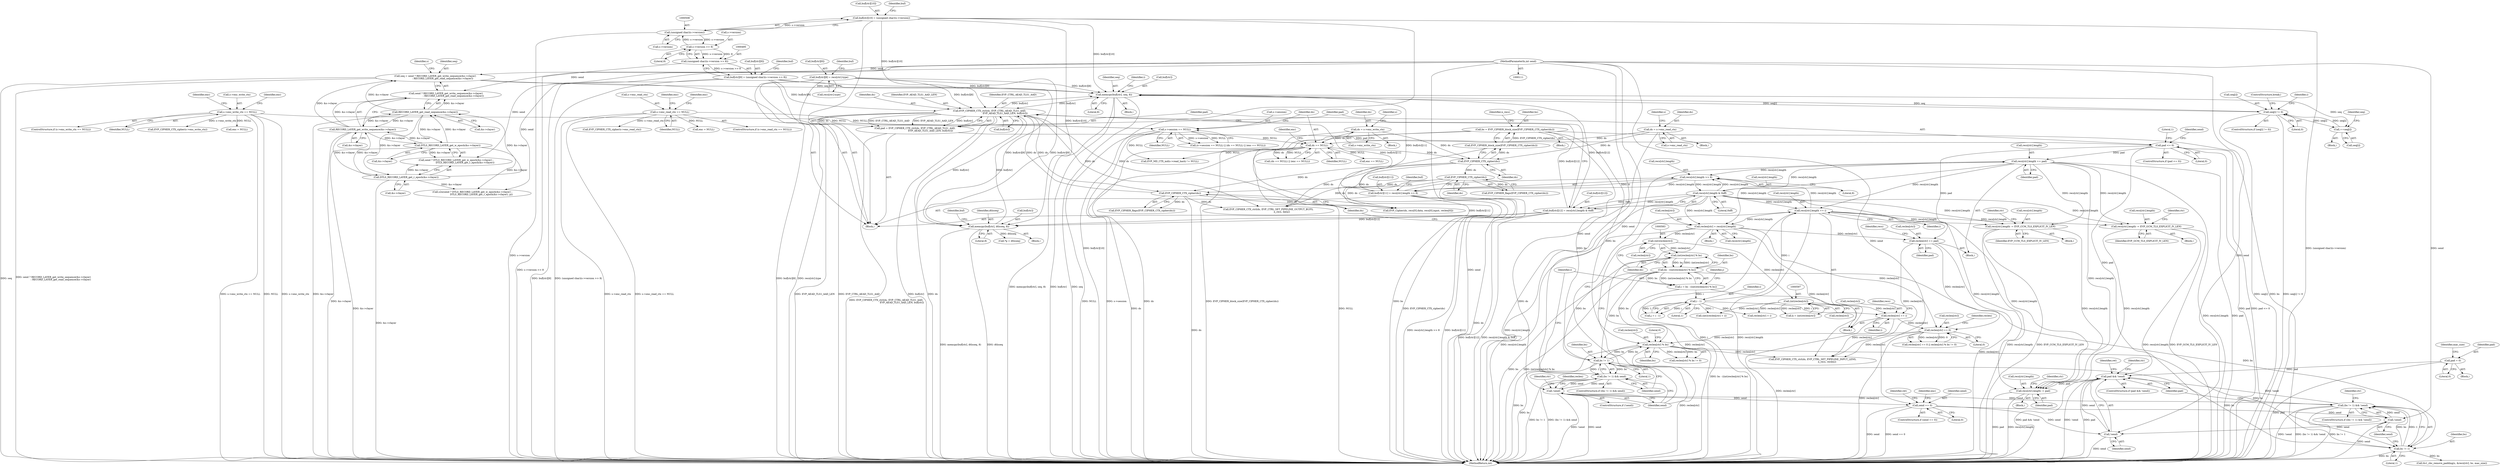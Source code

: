 digraph "0_openssl_4ad93618d26a3ea23d36ad5498ff4f59eff3a4d2_2@array" {
"1000925" [label="(Call,recs[ctr].length -= pad)"];
"1000910" [label="(Call,pad && !send)"];
"1000129" [label="(Call,pad = 0)"];
"1000548" [label="(Call,pad <= 0)"];
"1000538" [label="(Call,pad = EVP_CIPHER_CTX_ctrl(ds, EVP_CTRL_AEAD_TLS1_AAD,\n                                          EVP_AEAD_TLS1_AAD_LEN, buf[ctr]))"];
"1000540" [label="(Call,EVP_CIPHER_CTX_ctrl(ds, EVP_CTRL_AEAD_TLS1_AAD,\n                                          EVP_AEAD_TLS1_AAD_LEN, buf[ctr]))"];
"1000393" [label="(Call,EVP_CIPHER_CTX_cipher(ds))"];
"1000350" [label="(Call,EVP_CIPHER_CTX_cipher(ds))"];
"1000298" [label="(Call,ds == NULL)"];
"1000159" [label="(Call,ds = s->enc_write_ctx)"];
"1000269" [label="(Call,ds = s->enc_read_ctx)"];
"1000292" [label="(Call,s->session == NULL)"];
"1000165" [label="(Call,s->enc_write_ctx == NULL)"];
"1000275" [label="(Call,s->enc_read_ctx == NULL)"];
"1000361" [label="(Call,EVP_CIPHER_CTX_cipher(ds))"];
"1000512" [label="(Call,buf[ctr][11] = recs[ctr].length >> 8)"];
"1000518" [label="(Call,recs[ctr].length >> 8)"];
"1000562" [label="(Call,recs[ctr].length += pad)"];
"1000531" [label="(Call,recs[ctr].length & 0xff)"];
"1000626" [label="(Call,recs[ctr].length += i)"];
"1000590" [label="(Call,i - 1)"];
"1000577" [label="(Call,i = bs - ((int)reclen[ctr] % bs))"];
"1000579" [label="(Call,bs - ((int)reclen[ctr] % bs))"];
"1000581" [label="(Call,(int)reclen[ctr] % bs)"];
"1000582" [label="(Call,(int)reclen[ctr])"];
"1000381" [label="(Call,reclen[ctr] = recs[ctr].length)"];
"1000572" [label="(Call,bs != 1)"];
"1000347" [label="(Call,bs = EVP_CIPHER_block_size(EVP_CIPHER_CTX_cipher(ds)))"];
"1000349" [label="(Call,EVP_CIPHER_block_size(EVP_CIPHER_CTX_cipher(ds)))"];
"1000645" [label="(Call,reclen[ctr] % bs)"];
"1000639" [label="(Call,reclen[ctr] == 0)"];
"1000621" [label="(Call,reclen[ctr] += i)"];
"1000596" [label="(Call,(int)reclen[ctr])"];
"1000557" [label="(Call,reclen[ctr] += pad)"];
"1000501" [label="(Call,buf[ctr][10] = (unsigned char)(s->version))"];
"1000507" [label="(Call,(unsigned char)(s->version))"];
"1000496" [label="(Call,s->version >> 8)"];
"1000525" [label="(Call,buf[ctr][12] = recs[ctr].length & 0xff)"];
"1000450" [label="(Call,memcpy(buf[ctr], seq, 8))"];
"1000488" [label="(Call,buf[ctr][9] = (unsigned char)(s->version >> 8))"];
"1000494" [label="(Call,(unsigned char)(s->version >> 8))"];
"1000477" [label="(Call,buf[ctr][8] = recs[ctr].type)"];
"1000471" [label="(Call,seq[i] != 0)"];
"1000466" [label="(Call,++seq[i])"];
"1000398" [label="(Call,seq = send ? RECORD_LAYER_get_write_sequence(&s->rlayer)\n                    : RECORD_LAYER_get_read_sequence(&s->rlayer))"];
"1000115" [label="(MethodParameterIn,int send)"];
"1000402" [label="(Call,RECORD_LAYER_get_write_sequence(&s->rlayer))"];
"1000407" [label="(Call,RECORD_LAYER_get_read_sequence(&s->rlayer))"];
"1000424" [label="(Call,DTLS_RECORD_LAYER_get_w_epoch(&s->rlayer))"];
"1000429" [label="(Call,DTLS_RECORD_LAYER_get_r_epoch(&s->rlayer))"];
"1000442" [label="(Call,memcpy(buf[ctr], dtlsseq, 8))"];
"1000912" [label="(Call,!send)"];
"1000766" [label="(Call,send == 0)"];
"1000634" [label="(Call,!send)"];
"1000571" [label="(Call,(bs != 1) && send)"];
"1000870" [label="(Call,!send)"];
"1000866" [label="(Call,(bs != 1) && !send)"];
"1000867" [label="(Call,bs != 1)"];
"1000838" [label="(Call,recs[ctr].length -= EVP_CCM_TLS_EXPLICIT_IV_LEN)"];
"1000800" [label="(Call,recs[ctr].length -= EVP_GCM_TLS_EXPLICIT_IV_LEN)"];
"1000866" [label="(Call,(bs != 1) && !send)"];
"1000568" [label="(Identifier,pad)"];
"1000494" [label="(Call,(unsigned char)(s->version >> 8))"];
"1000297" [label="(Call,(ds == NULL) || (enc == NULL))"];
"1000911" [label="(Identifier,pad)"];
"1000839" [label="(Call,recs[ctr].length)"];
"1000647" [label="(Identifier,reclen)"];
"1000488" [label="(Call,buf[ctr][9] = (unsigned char)(s->version >> 8))"];
"1000349" [label="(Call,EVP_CIPHER_block_size(EVP_CIPHER_CTX_cipher(ds)))"];
"1000931" [label="(Identifier,pad)"];
"1000633" [label="(ControlStructure,if (!send))"];
"1000540" [label="(Call,EVP_CIPHER_CTX_ctrl(ds, EVP_CTRL_AEAD_TLS1_AAD,\n                                          EVP_AEAD_TLS1_AAD_LEN, buf[ctr]))"];
"1000587" [label="(Identifier,bs)"];
"1000177" [label="(Identifier,enc)"];
"1000575" [label="(Identifier,send)"];
"1000115" [label="(MethodParameterIn,int send)"];
"1000524" [label="(Literal,8)"];
"1000135" [label="(Identifier,mac_size)"];
"1000509" [label="(Call,s->version)"];
"1000398" [label="(Call,seq = send ? RECORD_LAYER_get_write_sequence(&s->rlayer)\n                    : RECORD_LAYER_get_read_sequence(&s->rlayer))"];
"1000502" [label="(Call,buf[ctr][10])"];
"1000449" [label="(Block,)"];
"1000876" [label="(Identifier,ctr)"];
"1000348" [label="(Identifier,bs)"];
"1000596" [label="(Call,(int)reclen[ctr])"];
"1000354" [label="(Identifier,n_recs)"];
"1000806" [label="(Identifier,EVP_GCM_TLS_EXPLICIT_IV_LEN)"];
"1000549" [label="(Identifier,pad)"];
"1000823" [label="(Block,)"];
"1000556" [label="(Block,)"];
"1000131" [label="(Literal,0)"];
"1000496" [label="(Call,s->version >> 8)"];
"1000838" [label="(Call,recs[ctr].length -= EVP_CCM_TLS_EXPLICIT_IV_LEN)"];
"1000557" [label="(Call,reclen[ctr] += pad)"];
"1000925" [label="(Call,recs[ctr].length -= pad)"];
"1000293" [label="(Call,s->session)"];
"1000382" [label="(Call,reclen[ctr])"];
"1000421" [label="(Call,s2n(send ? DTLS_RECORD_LAYER_get_w_epoch(&s->rlayer) :\n                        DTLS_RECORD_LAYER_get_r_epoch(&s->rlayer), p))"];
"1000645" [label="(Call,reclen[ctr] % bs)"];
"1000867" [label="(Call,bs != 1)"];
"1000472" [label="(Call,seq[i])"];
"1000467" [label="(Call,seq[i])"];
"1000515" [label="(Identifier,buf)"];
"1000489" [label="(Call,buf[ctr][9])"];
"1000277" [label="(Identifier,s)"];
"1000800" [label="(Call,recs[ctr].length -= EVP_GCM_TLS_EXPLICIT_IV_LEN)"];
"1000626" [label="(Call,recs[ctr].length += i)"];
"1000286" [label="(Call,EVP_CIPHER_CTX_cipher(s->enc_read_ctx))"];
"1000402" [label="(Call,RECORD_LAYER_get_write_sequence(&s->rlayer))"];
"1000159" [label="(Call,ds = s->enc_write_ctx)"];
"1000443" [label="(Call,buf[ctr])"];
"1000639" [label="(Call,reclen[ctr] == 0)"];
"1000161" [label="(Call,s->enc_write_ctx)"];
"1000572" [label="(Call,bs != 1)"];
"1000400" [label="(Call,send ? RECORD_LAYER_get_write_sequence(&s->rlayer)\n                    : RECORD_LAYER_get_read_sequence(&s->rlayer))"];
"1000649" [label="(Identifier,bs)"];
"1000643" [label="(Literal,0)"];
"1000425" [label="(Call,&s->rlayer)"];
"1000178" [label="(Call,EVP_CIPHER_CTX_cipher(s->enc_write_ctx))"];
"1000629" [label="(Identifier,recs)"];
"1000392" [label="(Call,EVP_CIPHER_flags(EVP_CIPHER_CTX_cipher(ds)))"];
"1000869" [label="(Literal,1)"];
"1000632" [label="(Identifier,i)"];
"1000719" [label="(Call,EVP_CIPHER_CTX_ctrl(ds, EVP_CTRL_SET_PIPELINE_INPUT_LENS,\n                                       n_recs, reclen))"];
"1000422" [label="(Call,send ? DTLS_RECORD_LAYER_get_w_epoch(&s->rlayer) :\n                        DTLS_RECORD_LAYER_get_r_epoch(&s->rlayer))"];
"1000644" [label="(Call,reclen[ctr] % bs != 0)"];
"1000451" [label="(Call,buf[ctr])"];
"1000385" [label="(Call,recs[ctr].length)"];
"1000768" [label="(Literal,0)"];
"1000912" [label="(Call,!send)"];
"1000926" [label="(Call,recs[ctr].length)"];
"1000592" [label="(Literal,1)"];
"1000886" [label="(Call,tls1_cbc_remove_padding(s, &recs[ctr], bs, mac_size))"];
"1000801" [label="(Call,recs[ctr].length)"];
"1000473" [label="(Identifier,seq)"];
"1000512" [label="(Call,buf[ctr][11] = recs[ctr].length >> 8)"];
"1000471" [label="(Call,seq[i] != 0)"];
"1000580" [label="(Identifier,bs)"];
"1000394" [label="(Identifier,ds)"];
"1000292" [label="(Call,s->session == NULL)"];
"1000528" [label="(Identifier,buf)"];
"1000491" [label="(Identifier,buf)"];
"1000477" [label="(Call,buf[ctr][8] = recs[ctr].type)"];
"1000539" [label="(Identifier,pad)"];
"1000269" [label="(Call,ds = s->enc_read_ctx)"];
"1000454" [label="(Identifier,seq)"];
"1000635" [label="(Identifier,send)"];
"1000497" [label="(Call,s->version)"];
"1000251" [label="(Block,)"];
"1000350" [label="(Call,EVP_CIPHER_CTX_cipher(ds))"];
"1000302" [label="(Identifier,enc)"];
"1000160" [label="(Identifier,ds)"];
"1000166" [label="(Call,s->enc_write_ctx)"];
"1000360" [label="(Call,EVP_CIPHER_flags(EVP_CIPHER_CTX_cipher(ds)))"];
"1000129" [label="(Call,pad = 0)"];
"1000396" [label="(Block,)"];
"1000518" [label="(Call,recs[ctr].length >> 8)"];
"1000573" [label="(Identifier,bs)"];
"1000500" [label="(Literal,8)"];
"1000167" [label="(Identifier,s)"];
"1000933" [label="(Identifier,ret)"];
"1000868" [label="(Identifier,bs)"];
"1000634" [label="(Call,!send)"];
"1000130" [label="(Identifier,pad)"];
"1000870" [label="(Call,!send)"];
"1000501" [label="(Call,buf[ctr][10] = (unsigned char)(s->version))"];
"1000170" [label="(Call,enc = NULL)"];
"1000913" [label="(Identifier,send)"];
"1000300" [label="(Identifier,NULL)"];
"1000579" [label="(Call,bs - ((int)reclen[ctr] % bs))"];
"1000538" [label="(Call,pad = EVP_CIPHER_CTX_ctrl(ds, EVP_CTRL_AEAD_TLS1_AAD,\n                                          EVP_AEAD_TLS1_AAD_LEN, buf[ctr]))"];
"1000291" [label="(Call,(s->session == NULL) || (ds == NULL) || (enc == NULL))"];
"1000455" [label="(Literal,8)"];
"1000483" [label="(Call,recs[ctr].type)"];
"1000447" [label="(Literal,8)"];
"1000598" [label="(Call,reclen[ctr])"];
"1000361" [label="(Call,EVP_CIPHER_CTX_cipher(ds))"];
"1000638" [label="(Call,reclen[ctr] == 0 || reclen[ctr] % bs != 0)"];
"1000591" [label="(Identifier,i)"];
"1000275" [label="(Call,s->enc_read_ctx == NULL)"];
"1000767" [label="(Identifier,send)"];
"1000765" [label="(ControlStructure,if (send == 0))"];
"1000362" [label="(Identifier,ds)"];
"1000846" [label="(Identifier,ret)"];
"1000577" [label="(Call,i = bs - ((int)reclen[ctr] % bs))"];
"1000347" [label="(Call,bs = EVP_CIPHER_block_size(EVP_CIPHER_CTX_cipher(ds)))"];
"1000399" [label="(Identifier,seq)"];
"1000531" [label="(Call,recs[ctr].length & 0xff)"];
"1000917" [label="(Identifier,ctr)"];
"1000424" [label="(Call,DTLS_RECORD_LAYER_get_w_epoch(&s->rlayer))"];
"1000279" [label="(Identifier,NULL)"];
"1000547" [label="(ControlStructure,if (pad <= 0))"];
"1000561" [label="(Identifier,pad)"];
"1000563" [label="(Call,recs[ctr].length)"];
"1000381" [label="(Call,reclen[ctr] = recs[ctr].length)"];
"1000923" [label="(Identifier,ctr)"];
"1000627" [label="(Call,recs[ctr].length)"];
"1000418" [label="(Call,*p = dtlsseq)"];
"1000785" [label="(Block,)"];
"1000570" [label="(ControlStructure,if ((bs != 1) && send))"];
"1000582" [label="(Call,(int)reclen[ctr])"];
"1000281" [label="(Identifier,enc)"];
"1000476" [label="(ControlStructure,break;)"];
"1000555" [label="(Identifier,send)"];
"1000594" [label="(Call,k = (int)reclen[ctr])"];
"1000407" [label="(Call,RECORD_LAYER_get_read_sequence(&s->rlayer))"];
"1000442" [label="(Call,memcpy(buf[ctr], dtlsseq, 8))"];
"1000548" [label="(Call,pad <= 0)"];
"1000276" [label="(Call,s->enc_read_ctx)"];
"1000301" [label="(Call,enc == NULL)"];
"1000565" [label="(Identifier,recs)"];
"1000734" [label="(Call,EVP_Cipher(ds, recs[0].data, recs[0].input, reclen[0]))"];
"1000393" [label="(Call,EVP_CIPHER_CTX_cipher(ds))"];
"1000646" [label="(Call,reclen[ctr])"];
"1000558" [label="(Call,reclen[ctr])"];
"1000164" [label="(ControlStructure,if (s->enc_write_ctx == NULL))"];
"1000605" [label="(Call,reclen[ctr] + i)"];
"1000844" [label="(Identifier,EVP_CCM_TLS_EXPLICIT_IV_LEN)"];
"1000480" [label="(Identifier,buf)"];
"1000299" [label="(Identifier,ds)"];
"1000578" [label="(Identifier,i)"];
"1000403" [label="(Call,&s->rlayer)"];
"1000526" [label="(Call,buf[ctr][12])"];
"1000576" [label="(Block,)"];
"1000298" [label="(Call,ds == NULL)"];
"1000475" [label="(Literal,0)"];
"1000541" [label="(Identifier,ds)"];
"1000910" [label="(Call,pad && !send)"];
"1000465" [label="(Block,)"];
"1000766" [label="(Call,send == 0)"];
"1000588" [label="(Call,j = i - 1)"];
"1000603" [label="(Call,(int)(reclen[ctr] + i))"];
"1000543" [label="(Identifier,EVP_AEAD_TLS1_AAD_LEN)"];
"1000408" [label="(Call,&s->rlayer)"];
"1000430" [label="(Call,&s->rlayer)"];
"1000296" [label="(Identifier,NULL)"];
"1000450" [label="(Call,memcpy(buf[ctr], seq, 8))"];
"1000271" [label="(Call,s->enc_read_ctx)"];
"1000924" [label="(Block,)"];
"1000513" [label="(Call,buf[ctr][11])"];
"1000532" [label="(Call,recs[ctr].length)"];
"1000169" [label="(Identifier,NULL)"];
"1000466" [label="(Call,++seq[i])"];
"1000621" [label="(Call,reclen[ctr] += i)"];
"1000641" [label="(Identifier,reclen)"];
"1000525" [label="(Call,buf[ctr][12] = recs[ctr].length & 0xff)"];
"1000458" [label="(Identifier,i)"];
"1000446" [label="(Identifier,dtlsseq)"];
"1000346" [label="(Block,)"];
"1000429" [label="(Call,DTLS_RECORD_LAYER_get_r_epoch(&s->rlayer))"];
"1000871" [label="(Identifier,send)"];
"1000784" [label="(Identifier,ctr)"];
"1000280" [label="(Call,enc = NULL)"];
"1000574" [label="(Literal,1)"];
"1000379" [label="(Identifier,ctr)"];
"1000553" [label="(Literal,1)"];
"1000550" [label="(Literal,0)"];
"1000544" [label="(Call,buf[ctr])"];
"1000116" [label="(Block,)"];
"1000171" [label="(Identifier,enc)"];
"1000581" [label="(Call,(int)reclen[ctr] % bs)"];
"1000519" [label="(Call,recs[ctr].length)"];
"1000584" [label="(Call,reclen[ctr])"];
"1000853" [label="(Call,EVP_MD_CTX_md(s->read_hash) != NULL)"];
"1000270" [label="(Identifier,ds)"];
"1000650" [label="(Literal,0)"];
"1000507" [label="(Call,(unsigned char)(s->version))"];
"1000934" [label="(MethodReturn,int)"];
"1000640" [label="(Call,reclen[ctr])"];
"1000589" [label="(Identifier,j)"];
"1000504" [label="(Identifier,buf)"];
"1000141" [label="(Block,)"];
"1000351" [label="(Identifier,ds)"];
"1000773" [label="(Identifier,enc)"];
"1000542" [label="(Identifier,EVP_CTRL_AEAD_TLS1_AAD)"];
"1000622" [label="(Call,reclen[ctr])"];
"1000562" [label="(Call,recs[ctr].length += pad)"];
"1000470" [label="(ControlStructure,if (seq[i] != 0))"];
"1000822" [label="(Identifier,ctr)"];
"1000909" [label="(ControlStructure,if (pad && !send))"];
"1000464" [label="(Identifier,i)"];
"1000380" [label="(Block,)"];
"1000478" [label="(Call,buf[ctr][8])"];
"1000571" [label="(Call,(bs != 1) && send)"];
"1000625" [label="(Identifier,i)"];
"1000680" [label="(Call,EVP_CIPHER_CTX_ctrl(ds, EVP_CTRL_SET_PIPELINE_OUTPUT_BUFS,\n                                    n_recs, data))"];
"1000865" [label="(ControlStructure,if ((bs != 1) && !send))"];
"1000285" [label="(Identifier,enc)"];
"1000165" [label="(Call,s->enc_write_ctx == NULL)"];
"1000415" [label="(Block,)"];
"1000537" [label="(Literal,0xff)"];
"1000590" [label="(Call,i - 1)"];
"1000274" [label="(ControlStructure,if (s->enc_read_ctx == NULL))"];
"1000414" [label="(Identifier,s)"];
"1000925" -> "1000924"  [label="AST: "];
"1000925" -> "1000931"  [label="CFG: "];
"1000926" -> "1000925"  [label="AST: "];
"1000931" -> "1000925"  [label="AST: "];
"1000923" -> "1000925"  [label="CFG: "];
"1000925" -> "1000934"  [label="DDG: recs[ctr].length"];
"1000925" -> "1000934"  [label="DDG: pad"];
"1000910" -> "1000925"  [label="DDG: pad"];
"1000562" -> "1000925"  [label="DDG: recs[ctr].length"];
"1000626" -> "1000925"  [label="DDG: recs[ctr].length"];
"1000531" -> "1000925"  [label="DDG: recs[ctr].length"];
"1000838" -> "1000925"  [label="DDG: recs[ctr].length"];
"1000800" -> "1000925"  [label="DDG: recs[ctr].length"];
"1000910" -> "1000909"  [label="AST: "];
"1000910" -> "1000911"  [label="CFG: "];
"1000910" -> "1000912"  [label="CFG: "];
"1000911" -> "1000910"  [label="AST: "];
"1000912" -> "1000910"  [label="AST: "];
"1000917" -> "1000910"  [label="CFG: "];
"1000933" -> "1000910"  [label="CFG: "];
"1000910" -> "1000934"  [label="DDG: pad"];
"1000910" -> "1000934"  [label="DDG: pad && !send"];
"1000910" -> "1000934"  [label="DDG: !send"];
"1000129" -> "1000910"  [label="DDG: pad"];
"1000548" -> "1000910"  [label="DDG: pad"];
"1000912" -> "1000910"  [label="DDG: send"];
"1000866" -> "1000910"  [label="DDG: !send"];
"1000129" -> "1000116"  [label="AST: "];
"1000129" -> "1000131"  [label="CFG: "];
"1000130" -> "1000129"  [label="AST: "];
"1000131" -> "1000129"  [label="AST: "];
"1000135" -> "1000129"  [label="CFG: "];
"1000129" -> "1000934"  [label="DDG: pad"];
"1000548" -> "1000547"  [label="AST: "];
"1000548" -> "1000550"  [label="CFG: "];
"1000549" -> "1000548"  [label="AST: "];
"1000550" -> "1000548"  [label="AST: "];
"1000553" -> "1000548"  [label="CFG: "];
"1000555" -> "1000548"  [label="CFG: "];
"1000548" -> "1000934"  [label="DDG: pad <= 0"];
"1000548" -> "1000934"  [label="DDG: pad"];
"1000538" -> "1000548"  [label="DDG: pad"];
"1000548" -> "1000557"  [label="DDG: pad"];
"1000548" -> "1000562"  [label="DDG: pad"];
"1000538" -> "1000396"  [label="AST: "];
"1000538" -> "1000540"  [label="CFG: "];
"1000539" -> "1000538"  [label="AST: "];
"1000540" -> "1000538"  [label="AST: "];
"1000549" -> "1000538"  [label="CFG: "];
"1000538" -> "1000934"  [label="DDG: EVP_CIPHER_CTX_ctrl(ds, EVP_CTRL_AEAD_TLS1_AAD,\n                                          EVP_AEAD_TLS1_AAD_LEN, buf[ctr])"];
"1000540" -> "1000538"  [label="DDG: ds"];
"1000540" -> "1000538"  [label="DDG: EVP_CTRL_AEAD_TLS1_AAD"];
"1000540" -> "1000538"  [label="DDG: EVP_AEAD_TLS1_AAD_LEN"];
"1000540" -> "1000538"  [label="DDG: buf[ctr]"];
"1000540" -> "1000544"  [label="CFG: "];
"1000541" -> "1000540"  [label="AST: "];
"1000542" -> "1000540"  [label="AST: "];
"1000543" -> "1000540"  [label="AST: "];
"1000544" -> "1000540"  [label="AST: "];
"1000540" -> "1000934"  [label="DDG: EVP_CTRL_AEAD_TLS1_AAD"];
"1000540" -> "1000934"  [label="DDG: EVP_AEAD_TLS1_AAD_LEN"];
"1000540" -> "1000934"  [label="DDG: buf[ctr]"];
"1000540" -> "1000934"  [label="DDG: ds"];
"1000540" -> "1000393"  [label="DDG: ds"];
"1000540" -> "1000442"  [label="DDG: buf[ctr]"];
"1000540" -> "1000450"  [label="DDG: buf[ctr]"];
"1000393" -> "1000540"  [label="DDG: ds"];
"1000512" -> "1000540"  [label="DDG: buf[ctr][11]"];
"1000501" -> "1000540"  [label="DDG: buf[ctr][10]"];
"1000525" -> "1000540"  [label="DDG: buf[ctr][12]"];
"1000450" -> "1000540"  [label="DDG: buf[ctr]"];
"1000477" -> "1000540"  [label="DDG: buf[ctr][8]"];
"1000442" -> "1000540"  [label="DDG: buf[ctr]"];
"1000488" -> "1000540"  [label="DDG: buf[ctr][9]"];
"1000540" -> "1000680"  [label="DDG: ds"];
"1000540" -> "1000734"  [label="DDG: ds"];
"1000393" -> "1000392"  [label="AST: "];
"1000393" -> "1000394"  [label="CFG: "];
"1000394" -> "1000393"  [label="AST: "];
"1000392" -> "1000393"  [label="CFG: "];
"1000393" -> "1000934"  [label="DDG: ds"];
"1000393" -> "1000392"  [label="DDG: ds"];
"1000350" -> "1000393"  [label="DDG: ds"];
"1000361" -> "1000393"  [label="DDG: ds"];
"1000393" -> "1000680"  [label="DDG: ds"];
"1000393" -> "1000734"  [label="DDG: ds"];
"1000350" -> "1000349"  [label="AST: "];
"1000350" -> "1000351"  [label="CFG: "];
"1000351" -> "1000350"  [label="AST: "];
"1000349" -> "1000350"  [label="CFG: "];
"1000350" -> "1000349"  [label="DDG: ds"];
"1000298" -> "1000350"  [label="DDG: ds"];
"1000159" -> "1000350"  [label="DDG: ds"];
"1000269" -> "1000350"  [label="DDG: ds"];
"1000350" -> "1000361"  [label="DDG: ds"];
"1000350" -> "1000680"  [label="DDG: ds"];
"1000350" -> "1000734"  [label="DDG: ds"];
"1000298" -> "1000297"  [label="AST: "];
"1000298" -> "1000300"  [label="CFG: "];
"1000299" -> "1000298"  [label="AST: "];
"1000300" -> "1000298"  [label="AST: "];
"1000302" -> "1000298"  [label="CFG: "];
"1000297" -> "1000298"  [label="CFG: "];
"1000298" -> "1000934"  [label="DDG: ds"];
"1000298" -> "1000934"  [label="DDG: NULL"];
"1000298" -> "1000297"  [label="DDG: ds"];
"1000298" -> "1000297"  [label="DDG: NULL"];
"1000159" -> "1000298"  [label="DDG: ds"];
"1000269" -> "1000298"  [label="DDG: ds"];
"1000292" -> "1000298"  [label="DDG: NULL"];
"1000298" -> "1000301"  [label="DDG: NULL"];
"1000298" -> "1000853"  [label="DDG: NULL"];
"1000159" -> "1000141"  [label="AST: "];
"1000159" -> "1000161"  [label="CFG: "];
"1000160" -> "1000159"  [label="AST: "];
"1000161" -> "1000159"  [label="AST: "];
"1000167" -> "1000159"  [label="CFG: "];
"1000159" -> "1000934"  [label="DDG: ds"];
"1000269" -> "1000251"  [label="AST: "];
"1000269" -> "1000271"  [label="CFG: "];
"1000270" -> "1000269"  [label="AST: "];
"1000271" -> "1000269"  [label="AST: "];
"1000277" -> "1000269"  [label="CFG: "];
"1000269" -> "1000934"  [label="DDG: ds"];
"1000292" -> "1000291"  [label="AST: "];
"1000292" -> "1000296"  [label="CFG: "];
"1000293" -> "1000292"  [label="AST: "];
"1000296" -> "1000292"  [label="AST: "];
"1000299" -> "1000292"  [label="CFG: "];
"1000291" -> "1000292"  [label="CFG: "];
"1000292" -> "1000934"  [label="DDG: s->session"];
"1000292" -> "1000934"  [label="DDG: NULL"];
"1000292" -> "1000291"  [label="DDG: s->session"];
"1000292" -> "1000291"  [label="DDG: NULL"];
"1000165" -> "1000292"  [label="DDG: NULL"];
"1000275" -> "1000292"  [label="DDG: NULL"];
"1000292" -> "1000853"  [label="DDG: NULL"];
"1000165" -> "1000164"  [label="AST: "];
"1000165" -> "1000169"  [label="CFG: "];
"1000166" -> "1000165"  [label="AST: "];
"1000169" -> "1000165"  [label="AST: "];
"1000171" -> "1000165"  [label="CFG: "];
"1000177" -> "1000165"  [label="CFG: "];
"1000165" -> "1000934"  [label="DDG: NULL"];
"1000165" -> "1000934"  [label="DDG: s->enc_write_ctx"];
"1000165" -> "1000934"  [label="DDG: s->enc_write_ctx == NULL"];
"1000165" -> "1000170"  [label="DDG: NULL"];
"1000165" -> "1000178"  [label="DDG: s->enc_write_ctx"];
"1000275" -> "1000274"  [label="AST: "];
"1000275" -> "1000279"  [label="CFG: "];
"1000276" -> "1000275"  [label="AST: "];
"1000279" -> "1000275"  [label="AST: "];
"1000281" -> "1000275"  [label="CFG: "];
"1000285" -> "1000275"  [label="CFG: "];
"1000275" -> "1000934"  [label="DDG: s->enc_read_ctx == NULL"];
"1000275" -> "1000934"  [label="DDG: s->enc_read_ctx"];
"1000275" -> "1000280"  [label="DDG: NULL"];
"1000275" -> "1000286"  [label="DDG: s->enc_read_ctx"];
"1000361" -> "1000360"  [label="AST: "];
"1000361" -> "1000362"  [label="CFG: "];
"1000362" -> "1000361"  [label="AST: "];
"1000360" -> "1000361"  [label="CFG: "];
"1000361" -> "1000934"  [label="DDG: ds"];
"1000361" -> "1000360"  [label="DDG: ds"];
"1000361" -> "1000680"  [label="DDG: ds"];
"1000361" -> "1000734"  [label="DDG: ds"];
"1000512" -> "1000396"  [label="AST: "];
"1000512" -> "1000518"  [label="CFG: "];
"1000513" -> "1000512"  [label="AST: "];
"1000518" -> "1000512"  [label="AST: "];
"1000528" -> "1000512"  [label="CFG: "];
"1000512" -> "1000934"  [label="DDG: buf[ctr][11]"];
"1000512" -> "1000934"  [label="DDG: recs[ctr].length >> 8"];
"1000512" -> "1000442"  [label="DDG: buf[ctr][11]"];
"1000512" -> "1000450"  [label="DDG: buf[ctr][11]"];
"1000518" -> "1000512"  [label="DDG: recs[ctr].length"];
"1000518" -> "1000512"  [label="DDG: 8"];
"1000518" -> "1000524"  [label="CFG: "];
"1000519" -> "1000518"  [label="AST: "];
"1000524" -> "1000518"  [label="AST: "];
"1000562" -> "1000518"  [label="DDG: recs[ctr].length"];
"1000626" -> "1000518"  [label="DDG: recs[ctr].length"];
"1000531" -> "1000518"  [label="DDG: recs[ctr].length"];
"1000518" -> "1000531"  [label="DDG: recs[ctr].length"];
"1000562" -> "1000556"  [label="AST: "];
"1000562" -> "1000568"  [label="CFG: "];
"1000563" -> "1000562"  [label="AST: "];
"1000568" -> "1000562"  [label="AST: "];
"1000635" -> "1000562"  [label="CFG: "];
"1000562" -> "1000934"  [label="DDG: recs[ctr].length"];
"1000562" -> "1000934"  [label="DDG: pad"];
"1000562" -> "1000381"  [label="DDG: recs[ctr].length"];
"1000531" -> "1000562"  [label="DDG: recs[ctr].length"];
"1000562" -> "1000626"  [label="DDG: recs[ctr].length"];
"1000562" -> "1000800"  [label="DDG: recs[ctr].length"];
"1000562" -> "1000838"  [label="DDG: recs[ctr].length"];
"1000531" -> "1000525"  [label="AST: "];
"1000531" -> "1000537"  [label="CFG: "];
"1000532" -> "1000531"  [label="AST: "];
"1000537" -> "1000531"  [label="AST: "];
"1000525" -> "1000531"  [label="CFG: "];
"1000531" -> "1000934"  [label="DDG: recs[ctr].length"];
"1000531" -> "1000381"  [label="DDG: recs[ctr].length"];
"1000531" -> "1000525"  [label="DDG: recs[ctr].length"];
"1000531" -> "1000525"  [label="DDG: 0xff"];
"1000531" -> "1000626"  [label="DDG: recs[ctr].length"];
"1000531" -> "1000800"  [label="DDG: recs[ctr].length"];
"1000531" -> "1000838"  [label="DDG: recs[ctr].length"];
"1000626" -> "1000576"  [label="AST: "];
"1000626" -> "1000632"  [label="CFG: "];
"1000627" -> "1000626"  [label="AST: "];
"1000632" -> "1000626"  [label="AST: "];
"1000635" -> "1000626"  [label="CFG: "];
"1000626" -> "1000934"  [label="DDG: i"];
"1000626" -> "1000934"  [label="DDG: recs[ctr].length"];
"1000626" -> "1000381"  [label="DDG: recs[ctr].length"];
"1000590" -> "1000626"  [label="DDG: i"];
"1000626" -> "1000800"  [label="DDG: recs[ctr].length"];
"1000626" -> "1000838"  [label="DDG: recs[ctr].length"];
"1000590" -> "1000588"  [label="AST: "];
"1000590" -> "1000592"  [label="CFG: "];
"1000591" -> "1000590"  [label="AST: "];
"1000592" -> "1000590"  [label="AST: "];
"1000588" -> "1000590"  [label="CFG: "];
"1000590" -> "1000588"  [label="DDG: i"];
"1000590" -> "1000588"  [label="DDG: 1"];
"1000577" -> "1000590"  [label="DDG: i"];
"1000590" -> "1000603"  [label="DDG: i"];
"1000590" -> "1000605"  [label="DDG: i"];
"1000590" -> "1000621"  [label="DDG: i"];
"1000577" -> "1000576"  [label="AST: "];
"1000577" -> "1000579"  [label="CFG: "];
"1000578" -> "1000577"  [label="AST: "];
"1000579" -> "1000577"  [label="AST: "];
"1000589" -> "1000577"  [label="CFG: "];
"1000577" -> "1000934"  [label="DDG: bs - ((int)reclen[ctr] % bs)"];
"1000579" -> "1000577"  [label="DDG: bs"];
"1000579" -> "1000577"  [label="DDG: (int)reclen[ctr] % bs"];
"1000579" -> "1000581"  [label="CFG: "];
"1000580" -> "1000579"  [label="AST: "];
"1000581" -> "1000579"  [label="AST: "];
"1000579" -> "1000934"  [label="DDG: bs"];
"1000579" -> "1000934"  [label="DDG: (int)reclen[ctr] % bs"];
"1000579" -> "1000572"  [label="DDG: bs"];
"1000581" -> "1000579"  [label="DDG: bs"];
"1000581" -> "1000579"  [label="DDG: (int)reclen[ctr]"];
"1000579" -> "1000645"  [label="DDG: bs"];
"1000579" -> "1000867"  [label="DDG: bs"];
"1000581" -> "1000587"  [label="CFG: "];
"1000582" -> "1000581"  [label="AST: "];
"1000587" -> "1000581"  [label="AST: "];
"1000582" -> "1000581"  [label="DDG: reclen[ctr]"];
"1000572" -> "1000581"  [label="DDG: bs"];
"1000582" -> "1000584"  [label="CFG: "];
"1000583" -> "1000582"  [label="AST: "];
"1000584" -> "1000582"  [label="AST: "];
"1000587" -> "1000582"  [label="CFG: "];
"1000381" -> "1000582"  [label="DDG: reclen[ctr]"];
"1000582" -> "1000596"  [label="DDG: reclen[ctr]"];
"1000381" -> "1000380"  [label="AST: "];
"1000381" -> "1000385"  [label="CFG: "];
"1000382" -> "1000381"  [label="AST: "];
"1000385" -> "1000381"  [label="AST: "];
"1000394" -> "1000381"  [label="CFG: "];
"1000381" -> "1000934"  [label="DDG: reclen[ctr]"];
"1000381" -> "1000934"  [label="DDG: recs[ctr].length"];
"1000381" -> "1000557"  [label="DDG: reclen[ctr]"];
"1000381" -> "1000639"  [label="DDG: reclen[ctr]"];
"1000381" -> "1000719"  [label="DDG: reclen[ctr]"];
"1000572" -> "1000571"  [label="AST: "];
"1000572" -> "1000574"  [label="CFG: "];
"1000573" -> "1000572"  [label="AST: "];
"1000574" -> "1000572"  [label="AST: "];
"1000575" -> "1000572"  [label="CFG: "];
"1000571" -> "1000572"  [label="CFG: "];
"1000572" -> "1000934"  [label="DDG: bs"];
"1000572" -> "1000571"  [label="DDG: bs"];
"1000572" -> "1000571"  [label="DDG: 1"];
"1000347" -> "1000572"  [label="DDG: bs"];
"1000645" -> "1000572"  [label="DDG: bs"];
"1000572" -> "1000645"  [label="DDG: bs"];
"1000572" -> "1000867"  [label="DDG: bs"];
"1000347" -> "1000346"  [label="AST: "];
"1000347" -> "1000349"  [label="CFG: "];
"1000348" -> "1000347"  [label="AST: "];
"1000349" -> "1000347"  [label="AST: "];
"1000354" -> "1000347"  [label="CFG: "];
"1000347" -> "1000934"  [label="DDG: EVP_CIPHER_block_size(EVP_CIPHER_CTX_cipher(ds))"];
"1000347" -> "1000934"  [label="DDG: bs"];
"1000349" -> "1000347"  [label="DDG: EVP_CIPHER_CTX_cipher(ds)"];
"1000347" -> "1000645"  [label="DDG: bs"];
"1000347" -> "1000867"  [label="DDG: bs"];
"1000349" -> "1000934"  [label="DDG: EVP_CIPHER_CTX_cipher(ds)"];
"1000645" -> "1000644"  [label="AST: "];
"1000645" -> "1000649"  [label="CFG: "];
"1000646" -> "1000645"  [label="AST: "];
"1000649" -> "1000645"  [label="AST: "];
"1000650" -> "1000645"  [label="CFG: "];
"1000645" -> "1000934"  [label="DDG: reclen[ctr]"];
"1000645" -> "1000934"  [label="DDG: bs"];
"1000645" -> "1000644"  [label="DDG: reclen[ctr]"];
"1000645" -> "1000644"  [label="DDG: bs"];
"1000639" -> "1000645"  [label="DDG: reclen[ctr]"];
"1000645" -> "1000719"  [label="DDG: reclen[ctr]"];
"1000645" -> "1000867"  [label="DDG: bs"];
"1000639" -> "1000638"  [label="AST: "];
"1000639" -> "1000643"  [label="CFG: "];
"1000640" -> "1000639"  [label="AST: "];
"1000643" -> "1000639"  [label="AST: "];
"1000647" -> "1000639"  [label="CFG: "];
"1000638" -> "1000639"  [label="CFG: "];
"1000639" -> "1000934"  [label="DDG: reclen[ctr]"];
"1000639" -> "1000638"  [label="DDG: reclen[ctr]"];
"1000639" -> "1000638"  [label="DDG: 0"];
"1000621" -> "1000639"  [label="DDG: reclen[ctr]"];
"1000557" -> "1000639"  [label="DDG: reclen[ctr]"];
"1000639" -> "1000719"  [label="DDG: reclen[ctr]"];
"1000621" -> "1000576"  [label="AST: "];
"1000621" -> "1000625"  [label="CFG: "];
"1000622" -> "1000621"  [label="AST: "];
"1000625" -> "1000621"  [label="AST: "];
"1000629" -> "1000621"  [label="CFG: "];
"1000621" -> "1000934"  [label="DDG: reclen[ctr]"];
"1000596" -> "1000621"  [label="DDG: reclen[ctr]"];
"1000621" -> "1000719"  [label="DDG: reclen[ctr]"];
"1000596" -> "1000594"  [label="AST: "];
"1000596" -> "1000598"  [label="CFG: "];
"1000597" -> "1000596"  [label="AST: "];
"1000598" -> "1000596"  [label="AST: "];
"1000594" -> "1000596"  [label="CFG: "];
"1000596" -> "1000594"  [label="DDG: reclen[ctr]"];
"1000596" -> "1000603"  [label="DDG: reclen[ctr]"];
"1000596" -> "1000605"  [label="DDG: reclen[ctr]"];
"1000557" -> "1000556"  [label="AST: "];
"1000557" -> "1000561"  [label="CFG: "];
"1000558" -> "1000557"  [label="AST: "];
"1000561" -> "1000557"  [label="AST: "];
"1000565" -> "1000557"  [label="CFG: "];
"1000557" -> "1000934"  [label="DDG: reclen[ctr]"];
"1000557" -> "1000719"  [label="DDG: reclen[ctr]"];
"1000501" -> "1000396"  [label="AST: "];
"1000501" -> "1000507"  [label="CFG: "];
"1000502" -> "1000501"  [label="AST: "];
"1000507" -> "1000501"  [label="AST: "];
"1000515" -> "1000501"  [label="CFG: "];
"1000501" -> "1000934"  [label="DDG: (unsigned char)(s->version)"];
"1000501" -> "1000934"  [label="DDG: buf[ctr][10]"];
"1000501" -> "1000442"  [label="DDG: buf[ctr][10]"];
"1000501" -> "1000450"  [label="DDG: buf[ctr][10]"];
"1000507" -> "1000501"  [label="DDG: s->version"];
"1000507" -> "1000509"  [label="CFG: "];
"1000508" -> "1000507"  [label="AST: "];
"1000509" -> "1000507"  [label="AST: "];
"1000507" -> "1000934"  [label="DDG: s->version"];
"1000507" -> "1000496"  [label="DDG: s->version"];
"1000496" -> "1000507"  [label="DDG: s->version"];
"1000496" -> "1000494"  [label="AST: "];
"1000496" -> "1000500"  [label="CFG: "];
"1000497" -> "1000496"  [label="AST: "];
"1000500" -> "1000496"  [label="AST: "];
"1000494" -> "1000496"  [label="CFG: "];
"1000496" -> "1000494"  [label="DDG: s->version"];
"1000496" -> "1000494"  [label="DDG: 8"];
"1000525" -> "1000396"  [label="AST: "];
"1000526" -> "1000525"  [label="AST: "];
"1000539" -> "1000525"  [label="CFG: "];
"1000525" -> "1000934"  [label="DDG: recs[ctr].length & 0xff"];
"1000525" -> "1000934"  [label="DDG: buf[ctr][12]"];
"1000525" -> "1000442"  [label="DDG: buf[ctr][12]"];
"1000525" -> "1000450"  [label="DDG: buf[ctr][12]"];
"1000450" -> "1000449"  [label="AST: "];
"1000450" -> "1000455"  [label="CFG: "];
"1000451" -> "1000450"  [label="AST: "];
"1000454" -> "1000450"  [label="AST: "];
"1000455" -> "1000450"  [label="AST: "];
"1000458" -> "1000450"  [label="CFG: "];
"1000450" -> "1000934"  [label="DDG: memcpy(buf[ctr], seq, 8)"];
"1000450" -> "1000934"  [label="DDG: buf[ctr]"];
"1000450" -> "1000934"  [label="DDG: seq"];
"1000488" -> "1000450"  [label="DDG: buf[ctr][9]"];
"1000477" -> "1000450"  [label="DDG: buf[ctr][8]"];
"1000471" -> "1000450"  [label="DDG: seq[i]"];
"1000398" -> "1000450"  [label="DDG: seq"];
"1000450" -> "1000466"  [label="DDG: seq"];
"1000450" -> "1000471"  [label="DDG: seq"];
"1000488" -> "1000396"  [label="AST: "];
"1000488" -> "1000494"  [label="CFG: "];
"1000489" -> "1000488"  [label="AST: "];
"1000494" -> "1000488"  [label="AST: "];
"1000504" -> "1000488"  [label="CFG: "];
"1000488" -> "1000934"  [label="DDG: buf[ctr][9]"];
"1000488" -> "1000934"  [label="DDG: (unsigned char)(s->version >> 8)"];
"1000488" -> "1000442"  [label="DDG: buf[ctr][9]"];
"1000494" -> "1000488"  [label="DDG: s->version >> 8"];
"1000495" -> "1000494"  [label="AST: "];
"1000494" -> "1000934"  [label="DDG: s->version >> 8"];
"1000477" -> "1000396"  [label="AST: "];
"1000477" -> "1000483"  [label="CFG: "];
"1000478" -> "1000477"  [label="AST: "];
"1000483" -> "1000477"  [label="AST: "];
"1000491" -> "1000477"  [label="CFG: "];
"1000477" -> "1000934"  [label="DDG: recs[ctr].type"];
"1000477" -> "1000934"  [label="DDG: buf[ctr][8]"];
"1000477" -> "1000442"  [label="DDG: buf[ctr][8]"];
"1000471" -> "1000470"  [label="AST: "];
"1000471" -> "1000475"  [label="CFG: "];
"1000472" -> "1000471"  [label="AST: "];
"1000475" -> "1000471"  [label="AST: "];
"1000476" -> "1000471"  [label="CFG: "];
"1000464" -> "1000471"  [label="CFG: "];
"1000471" -> "1000934"  [label="DDG: seq[i]"];
"1000471" -> "1000934"  [label="DDG: seq[i] != 0"];
"1000471" -> "1000466"  [label="DDG: seq[i]"];
"1000466" -> "1000471"  [label="DDG: seq[i]"];
"1000466" -> "1000465"  [label="AST: "];
"1000466" -> "1000467"  [label="CFG: "];
"1000467" -> "1000466"  [label="AST: "];
"1000473" -> "1000466"  [label="CFG: "];
"1000398" -> "1000396"  [label="AST: "];
"1000398" -> "1000400"  [label="CFG: "];
"1000399" -> "1000398"  [label="AST: "];
"1000400" -> "1000398"  [label="AST: "];
"1000414" -> "1000398"  [label="CFG: "];
"1000398" -> "1000934"  [label="DDG: send ? RECORD_LAYER_get_write_sequence(&s->rlayer)\n                    : RECORD_LAYER_get_read_sequence(&s->rlayer)"];
"1000398" -> "1000934"  [label="DDG: seq"];
"1000115" -> "1000398"  [label="DDG: send"];
"1000402" -> "1000398"  [label="DDG: &s->rlayer"];
"1000407" -> "1000398"  [label="DDG: &s->rlayer"];
"1000115" -> "1000111"  [label="AST: "];
"1000115" -> "1000934"  [label="DDG: send"];
"1000115" -> "1000400"  [label="DDG: send"];
"1000115" -> "1000421"  [label="DDG: send"];
"1000115" -> "1000422"  [label="DDG: send"];
"1000115" -> "1000571"  [label="DDG: send"];
"1000115" -> "1000634"  [label="DDG: send"];
"1000115" -> "1000766"  [label="DDG: send"];
"1000115" -> "1000870"  [label="DDG: send"];
"1000115" -> "1000912"  [label="DDG: send"];
"1000402" -> "1000400"  [label="AST: "];
"1000402" -> "1000403"  [label="CFG: "];
"1000403" -> "1000402"  [label="AST: "];
"1000400" -> "1000402"  [label="CFG: "];
"1000402" -> "1000934"  [label="DDG: &s->rlayer"];
"1000402" -> "1000400"  [label="DDG: &s->rlayer"];
"1000407" -> "1000402"  [label="DDG: &s->rlayer"];
"1000424" -> "1000402"  [label="DDG: &s->rlayer"];
"1000429" -> "1000402"  [label="DDG: &s->rlayer"];
"1000402" -> "1000407"  [label="DDG: &s->rlayer"];
"1000402" -> "1000424"  [label="DDG: &s->rlayer"];
"1000402" -> "1000429"  [label="DDG: &s->rlayer"];
"1000407" -> "1000400"  [label="AST: "];
"1000407" -> "1000408"  [label="CFG: "];
"1000408" -> "1000407"  [label="AST: "];
"1000400" -> "1000407"  [label="CFG: "];
"1000407" -> "1000934"  [label="DDG: &s->rlayer"];
"1000407" -> "1000400"  [label="DDG: &s->rlayer"];
"1000424" -> "1000407"  [label="DDG: &s->rlayer"];
"1000429" -> "1000407"  [label="DDG: &s->rlayer"];
"1000407" -> "1000424"  [label="DDG: &s->rlayer"];
"1000407" -> "1000429"  [label="DDG: &s->rlayer"];
"1000424" -> "1000422"  [label="AST: "];
"1000424" -> "1000425"  [label="CFG: "];
"1000425" -> "1000424"  [label="AST: "];
"1000422" -> "1000424"  [label="CFG: "];
"1000424" -> "1000934"  [label="DDG: &s->rlayer"];
"1000424" -> "1000421"  [label="DDG: &s->rlayer"];
"1000424" -> "1000422"  [label="DDG: &s->rlayer"];
"1000429" -> "1000422"  [label="AST: "];
"1000429" -> "1000430"  [label="CFG: "];
"1000430" -> "1000429"  [label="AST: "];
"1000422" -> "1000429"  [label="CFG: "];
"1000429" -> "1000934"  [label="DDG: &s->rlayer"];
"1000429" -> "1000421"  [label="DDG: &s->rlayer"];
"1000429" -> "1000422"  [label="DDG: &s->rlayer"];
"1000442" -> "1000415"  [label="AST: "];
"1000442" -> "1000447"  [label="CFG: "];
"1000443" -> "1000442"  [label="AST: "];
"1000446" -> "1000442"  [label="AST: "];
"1000447" -> "1000442"  [label="AST: "];
"1000480" -> "1000442"  [label="CFG: "];
"1000442" -> "1000934"  [label="DDG: memcpy(buf[ctr], dtlsseq, 8)"];
"1000442" -> "1000934"  [label="DDG: dtlsseq"];
"1000442" -> "1000418"  [label="DDG: dtlsseq"];
"1000912" -> "1000913"  [label="CFG: "];
"1000913" -> "1000912"  [label="AST: "];
"1000912" -> "1000934"  [label="DDG: send"];
"1000766" -> "1000912"  [label="DDG: send"];
"1000870" -> "1000912"  [label="DDG: send"];
"1000766" -> "1000765"  [label="AST: "];
"1000766" -> "1000768"  [label="CFG: "];
"1000767" -> "1000766"  [label="AST: "];
"1000768" -> "1000766"  [label="AST: "];
"1000773" -> "1000766"  [label="CFG: "];
"1000846" -> "1000766"  [label="CFG: "];
"1000766" -> "1000934"  [label="DDG: send"];
"1000766" -> "1000934"  [label="DDG: send == 0"];
"1000634" -> "1000766"  [label="DDG: send"];
"1000766" -> "1000870"  [label="DDG: send"];
"1000634" -> "1000633"  [label="AST: "];
"1000634" -> "1000635"  [label="CFG: "];
"1000635" -> "1000634"  [label="AST: "];
"1000641" -> "1000634"  [label="CFG: "];
"1000379" -> "1000634"  [label="CFG: "];
"1000634" -> "1000934"  [label="DDG: send"];
"1000634" -> "1000934"  [label="DDG: !send"];
"1000634" -> "1000571"  [label="DDG: send"];
"1000571" -> "1000634"  [label="DDG: send"];
"1000634" -> "1000866"  [label="DDG: !send"];
"1000571" -> "1000570"  [label="AST: "];
"1000571" -> "1000575"  [label="CFG: "];
"1000575" -> "1000571"  [label="AST: "];
"1000578" -> "1000571"  [label="CFG: "];
"1000635" -> "1000571"  [label="CFG: "];
"1000571" -> "1000934"  [label="DDG: (bs != 1) && send"];
"1000571" -> "1000934"  [label="DDG: bs != 1"];
"1000870" -> "1000866"  [label="AST: "];
"1000870" -> "1000871"  [label="CFG: "];
"1000871" -> "1000870"  [label="AST: "];
"1000866" -> "1000870"  [label="CFG: "];
"1000870" -> "1000934"  [label="DDG: send"];
"1000870" -> "1000866"  [label="DDG: send"];
"1000866" -> "1000865"  [label="AST: "];
"1000866" -> "1000867"  [label="CFG: "];
"1000867" -> "1000866"  [label="AST: "];
"1000876" -> "1000866"  [label="CFG: "];
"1000911" -> "1000866"  [label="CFG: "];
"1000866" -> "1000934"  [label="DDG: (bs != 1) && !send"];
"1000866" -> "1000934"  [label="DDG: bs != 1"];
"1000866" -> "1000934"  [label="DDG: !send"];
"1000867" -> "1000866"  [label="DDG: bs"];
"1000867" -> "1000866"  [label="DDG: 1"];
"1000867" -> "1000869"  [label="CFG: "];
"1000868" -> "1000867"  [label="AST: "];
"1000869" -> "1000867"  [label="AST: "];
"1000871" -> "1000867"  [label="CFG: "];
"1000867" -> "1000934"  [label="DDG: bs"];
"1000867" -> "1000886"  [label="DDG: bs"];
"1000838" -> "1000823"  [label="AST: "];
"1000838" -> "1000844"  [label="CFG: "];
"1000839" -> "1000838"  [label="AST: "];
"1000844" -> "1000838"  [label="AST: "];
"1000822" -> "1000838"  [label="CFG: "];
"1000838" -> "1000934"  [label="DDG: EVP_CCM_TLS_EXPLICIT_IV_LEN"];
"1000838" -> "1000934"  [label="DDG: recs[ctr].length"];
"1000800" -> "1000785"  [label="AST: "];
"1000800" -> "1000806"  [label="CFG: "];
"1000801" -> "1000800"  [label="AST: "];
"1000806" -> "1000800"  [label="AST: "];
"1000784" -> "1000800"  [label="CFG: "];
"1000800" -> "1000934"  [label="DDG: EVP_GCM_TLS_EXPLICIT_IV_LEN"];
"1000800" -> "1000934"  [label="DDG: recs[ctr].length"];
}

